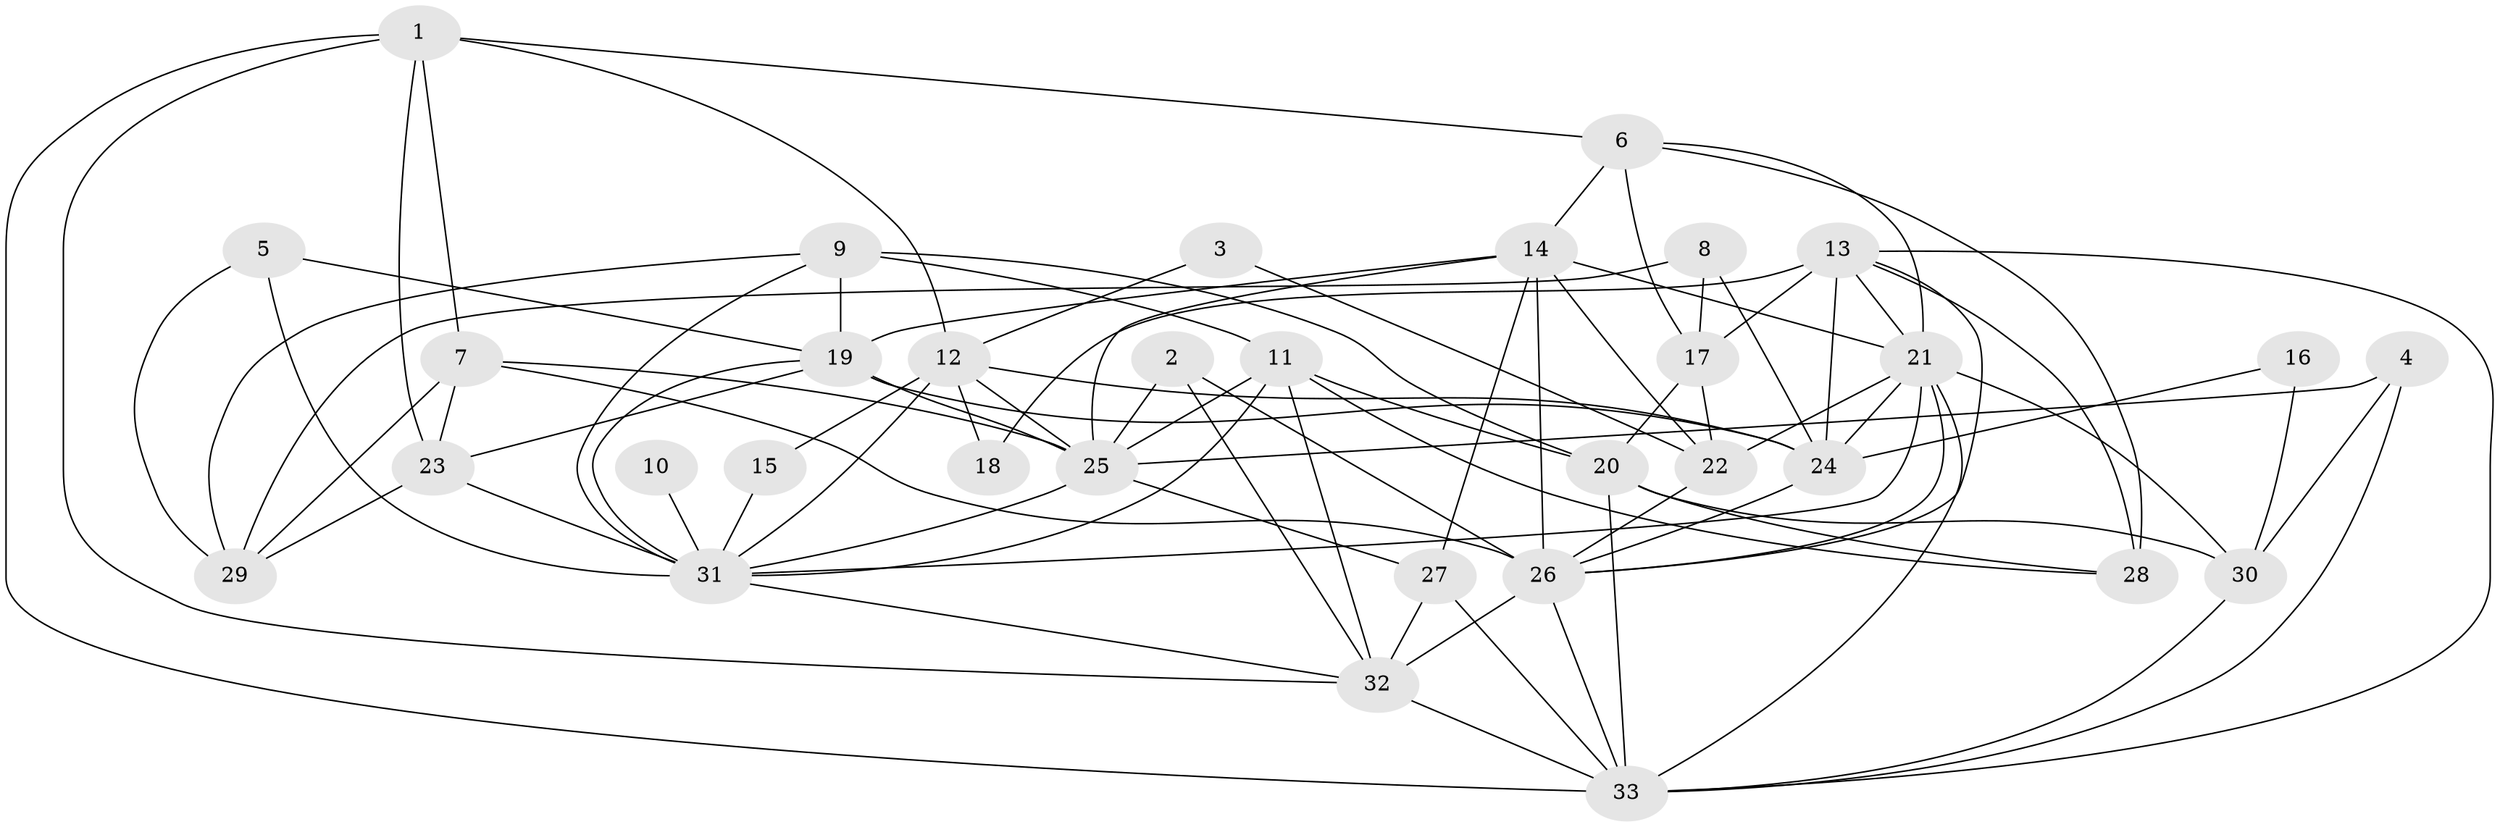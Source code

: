 // original degree distribution, {3: 0.25757575757575757, 2: 0.15151515151515152, 6: 0.16666666666666666, 4: 0.22727272727272727, 5: 0.18181818181818182, 7: 0.015151515151515152}
// Generated by graph-tools (version 1.1) at 2025/50/03/09/25 03:50:14]
// undirected, 33 vertices, 88 edges
graph export_dot {
graph [start="1"]
  node [color=gray90,style=filled];
  1;
  2;
  3;
  4;
  5;
  6;
  7;
  8;
  9;
  10;
  11;
  12;
  13;
  14;
  15;
  16;
  17;
  18;
  19;
  20;
  21;
  22;
  23;
  24;
  25;
  26;
  27;
  28;
  29;
  30;
  31;
  32;
  33;
  1 -- 6 [weight=1.0];
  1 -- 7 [weight=1.0];
  1 -- 12 [weight=1.0];
  1 -- 23 [weight=1.0];
  1 -- 32 [weight=1.0];
  1 -- 33 [weight=1.0];
  2 -- 25 [weight=1.0];
  2 -- 26 [weight=2.0];
  2 -- 32 [weight=1.0];
  3 -- 12 [weight=1.0];
  3 -- 22 [weight=1.0];
  4 -- 25 [weight=1.0];
  4 -- 30 [weight=1.0];
  4 -- 33 [weight=1.0];
  5 -- 19 [weight=1.0];
  5 -- 29 [weight=1.0];
  5 -- 31 [weight=1.0];
  6 -- 14 [weight=1.0];
  6 -- 17 [weight=1.0];
  6 -- 21 [weight=1.0];
  6 -- 28 [weight=1.0];
  7 -- 23 [weight=1.0];
  7 -- 25 [weight=2.0];
  7 -- 26 [weight=1.0];
  7 -- 29 [weight=1.0];
  8 -- 17 [weight=1.0];
  8 -- 24 [weight=1.0];
  8 -- 29 [weight=1.0];
  9 -- 11 [weight=1.0];
  9 -- 19 [weight=1.0];
  9 -- 20 [weight=1.0];
  9 -- 29 [weight=1.0];
  9 -- 31 [weight=1.0];
  10 -- 31 [weight=2.0];
  11 -- 20 [weight=1.0];
  11 -- 25 [weight=1.0];
  11 -- 28 [weight=1.0];
  11 -- 31 [weight=1.0];
  11 -- 32 [weight=1.0];
  12 -- 15 [weight=1.0];
  12 -- 18 [weight=1.0];
  12 -- 24 [weight=1.0];
  12 -- 25 [weight=2.0];
  12 -- 31 [weight=1.0];
  13 -- 17 [weight=1.0];
  13 -- 18 [weight=1.0];
  13 -- 21 [weight=1.0];
  13 -- 24 [weight=1.0];
  13 -- 26 [weight=1.0];
  13 -- 28 [weight=1.0];
  13 -- 33 [weight=1.0];
  14 -- 19 [weight=1.0];
  14 -- 21 [weight=1.0];
  14 -- 22 [weight=1.0];
  14 -- 25 [weight=1.0];
  14 -- 26 [weight=1.0];
  14 -- 27 [weight=1.0];
  15 -- 31 [weight=1.0];
  16 -- 24 [weight=1.0];
  16 -- 30 [weight=1.0];
  17 -- 20 [weight=1.0];
  17 -- 22 [weight=1.0];
  19 -- 23 [weight=1.0];
  19 -- 24 [weight=1.0];
  19 -- 25 [weight=2.0];
  19 -- 31 [weight=1.0];
  20 -- 28 [weight=1.0];
  20 -- 30 [weight=1.0];
  20 -- 33 [weight=1.0];
  21 -- 22 [weight=1.0];
  21 -- 24 [weight=1.0];
  21 -- 26 [weight=1.0];
  21 -- 30 [weight=2.0];
  21 -- 31 [weight=1.0];
  21 -- 33 [weight=1.0];
  22 -- 26 [weight=1.0];
  23 -- 29 [weight=1.0];
  23 -- 31 [weight=1.0];
  24 -- 26 [weight=1.0];
  25 -- 27 [weight=1.0];
  25 -- 31 [weight=1.0];
  26 -- 32 [weight=1.0];
  26 -- 33 [weight=1.0];
  27 -- 32 [weight=2.0];
  27 -- 33 [weight=1.0];
  30 -- 33 [weight=1.0];
  31 -- 32 [weight=1.0];
  32 -- 33 [weight=1.0];
}
